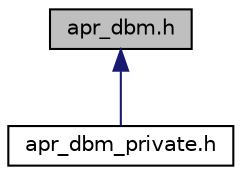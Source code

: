 digraph "apr_dbm.h"
{
  edge [fontname="Helvetica",fontsize="10",labelfontname="Helvetica",labelfontsize="10"];
  node [fontname="Helvetica",fontsize="10",shape=record];
  Node6 [label="apr_dbm.h",height=0.2,width=0.4,color="black", fillcolor="grey75", style="filled", fontcolor="black"];
  Node6 -> Node7 [dir="back",color="midnightblue",fontsize="10",style="solid",fontname="Helvetica"];
  Node7 [label="apr_dbm_private.h",height=0.2,width=0.4,color="black", fillcolor="white", style="filled",URL="$apr__dbm__private_8h_source.html"];
}
